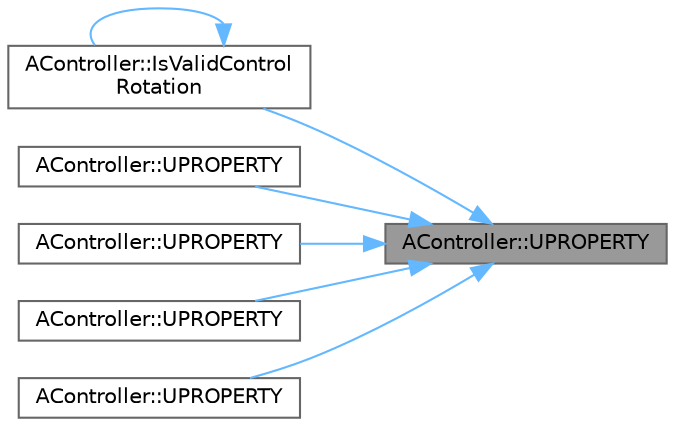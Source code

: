 digraph "AController::UPROPERTY"
{
 // INTERACTIVE_SVG=YES
 // LATEX_PDF_SIZE
  bgcolor="transparent";
  edge [fontname=Helvetica,fontsize=10,labelfontname=Helvetica,labelfontsize=10];
  node [fontname=Helvetica,fontsize=10,shape=box,height=0.2,width=0.4];
  rankdir="RL";
  Node1 [id="Node000001",label="AController::UPROPERTY",height=0.2,width=0.4,color="gray40", fillcolor="grey60", style="filled", fontcolor="black",tooltip="Default Constructor."];
  Node1 -> Node2 [id="edge1_Node000001_Node000002",dir="back",color="steelblue1",style="solid",tooltip=" "];
  Node2 [id="Node000002",label="AController::IsValidControl\lRotation",height=0.2,width=0.4,color="grey40", fillcolor="white", style="filled",URL="$df/d0f/classAController.html#a37c75679d18f9ffd49cd30278e030ffb",tooltip="Return false if rotation contains NaN or extremely large values (usually resulting from uninitialized..."];
  Node2 -> Node2 [id="edge2_Node000002_Node000002",dir="back",color="steelblue1",style="solid",tooltip=" "];
  Node1 -> Node3 [id="edge3_Node000001_Node000003",dir="back",color="steelblue1",style="solid",tooltip=" "];
  Node3 [id="Node000003",label="AController::UPROPERTY",height=0.2,width=0.4,color="grey40", fillcolor="white", style="filled",URL="$df/d0f/classAController.html#a5c521cc6aae36f101f5bf1ad89397883",tooltip="The control rotation of the Controller."];
  Node1 -> Node4 [id="edge4_Node000001_Node000004",dir="back",color="steelblue1",style="solid",tooltip=" "];
  Node4 [id="Node000004",label="AController::UPROPERTY",height=0.2,width=0.4,color="grey40", fillcolor="white", style="filled",URL="$df/d0f/classAController.html#adfc53597be281ede3dd901393700812d",tooltip="Character currently being controlled by this controller."];
  Node1 -> Node5 [id="edge5_Node000001_Node000005",dir="back",color="steelblue1",style="solid",tooltip=" "];
  Node5 [id="Node000005",label="AController::UPROPERTY",height=0.2,width=0.4,color="grey40", fillcolor="white", style="filled",URL="$df/d0f/classAController.html#a8bd6130d812875f2cdc7cb559988173c",tooltip="Pawn currently being controlled by this controller."];
  Node1 -> Node6 [id="edge6_Node000001_Node000006",dir="back",color="steelblue1",style="solid",tooltip=" "];
  Node6 [id="Node000006",label="AController::UPROPERTY",height=0.2,width=0.4,color="grey40", fillcolor="white", style="filled",URL="$df/d0f/classAController.html#aab7cb4b09e8c408968dcf9524eefbfff",tooltip="Component to give controllers a transform and enable attachment if desired."];
}
